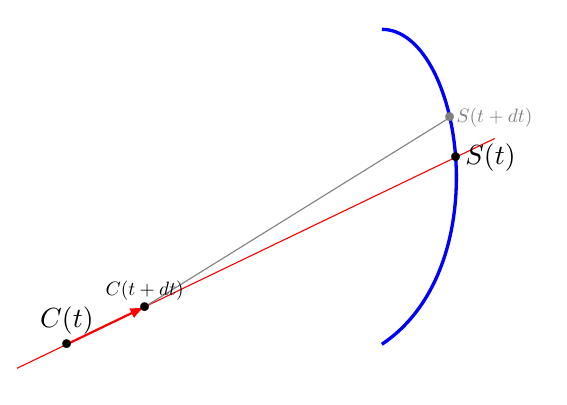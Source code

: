 \begin{tikzpicture}[scale=1]
\tikzset{
line/.style = {
 very thick
},
vector/.style = {
very thick,-latex
},
dot/.style = {
insert path={
  node[scale=3]{.}
}
}
}
% la courbe
\path
  (0,0) coordinate (P0)
  (1.5,1) coordinate (P1)
  (	1,4)  coordinate (P2)
  (0,4) coordinate (P3)
  (-4,0) coordinate (C)
;
\draw[blue, line]
  (P0)  .. controls (P1) and (P2) .. (P3) node[pos=0.5] (S) {} node[pos=0.6] (SS) {} 
;

\coordinate (CC) at ($(C)!0.2!(S)$);

\draw[red, line, thin, shorten >= -20pt, shorten <= -20pt] (C)--(S);
\draw[-latex,red, line, thick] (C)--(CC);

\draw[gray, thin] (CC) -- (SS.center);

\path
  (S) [dot] node[right]{$S(t)$}
  (C) [dot] node[above,scale=1]{$C(t)$}
  (CC) [dot] node[above,scale=0.7]{$C(t+d t)$}
  (SS) [gray,dot] node[right,scale=0.7]{$S(t+d t)$}
;

\end{tikzpicture}